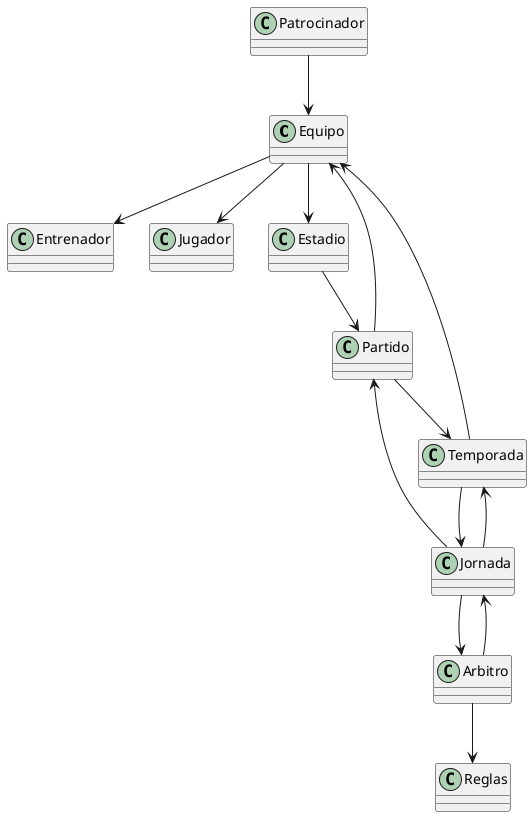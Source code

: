 @startuml

class Equipo {
}

class Entrenador {
}

class Jugador {
}

class Arbitro {
}

class Reglas {
}

class Jornada {
}

class Estadio {
}

class Partido {
}

class Temporada {
}

class Patrocinador {
}

Equipo  -->  Entrenador
Equipo  -->  Jugador 
Equipo  -->  Estadio 
Arbitro  -->  Reglas 
Arbitro  -->  Jornada 
Jornada  -->  Partido  
Partido  -->  Equipo 
Jornada  -->  Arbitro 
Estadio  -->  Partido  
Temporada  -->  Jornada
Temporada  -->  Equipo
Jornada  -->  Temporada
Partido  -->  Temporada
Patrocinador --> Equipo

@enduml
